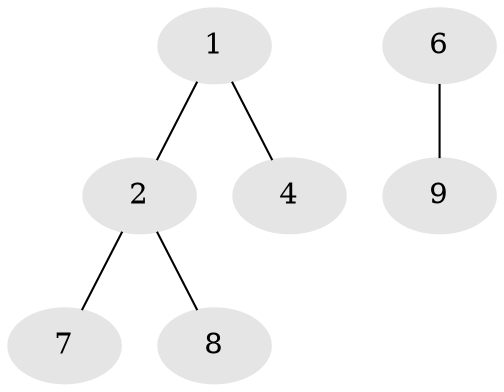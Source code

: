 // Generated by graph-tools (version 1.1) at 2025/46/02/15/25 05:46:28]
// undirected, 7 vertices, 5 edges
graph export_dot {
graph [start="1"]
  node [color=gray90,style=filled];
  1 [super="+3+5"];
  2;
  4 [super="+12+19"];
  6 [super="+5+16+18"];
  7 [super="+11+13"];
  8 [super="+10+14"];
  9 [super="+15+17"];
  1 -- 2;
  1 -- 4;
  2 -- 7;
  2 -- 8;
  6 -- 9;
}
